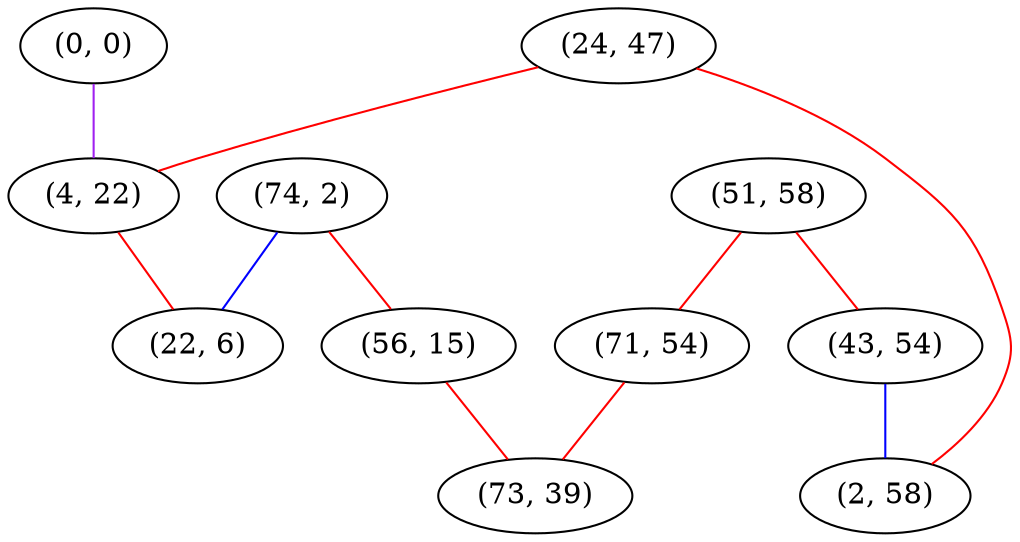 graph "" {
"(0, 0)";
"(74, 2)";
"(51, 58)";
"(43, 54)";
"(24, 47)";
"(4, 22)";
"(22, 6)";
"(56, 15)";
"(71, 54)";
"(73, 39)";
"(2, 58)";
"(0, 0)" -- "(4, 22)"  [color=purple, key=0, weight=4];
"(74, 2)" -- "(56, 15)"  [color=red, key=0, weight=1];
"(74, 2)" -- "(22, 6)"  [color=blue, key=0, weight=3];
"(51, 58)" -- "(71, 54)"  [color=red, key=0, weight=1];
"(51, 58)" -- "(43, 54)"  [color=red, key=0, weight=1];
"(43, 54)" -- "(2, 58)"  [color=blue, key=0, weight=3];
"(24, 47)" -- "(4, 22)"  [color=red, key=0, weight=1];
"(24, 47)" -- "(2, 58)"  [color=red, key=0, weight=1];
"(4, 22)" -- "(22, 6)"  [color=red, key=0, weight=1];
"(56, 15)" -- "(73, 39)"  [color=red, key=0, weight=1];
"(71, 54)" -- "(73, 39)"  [color=red, key=0, weight=1];
}
